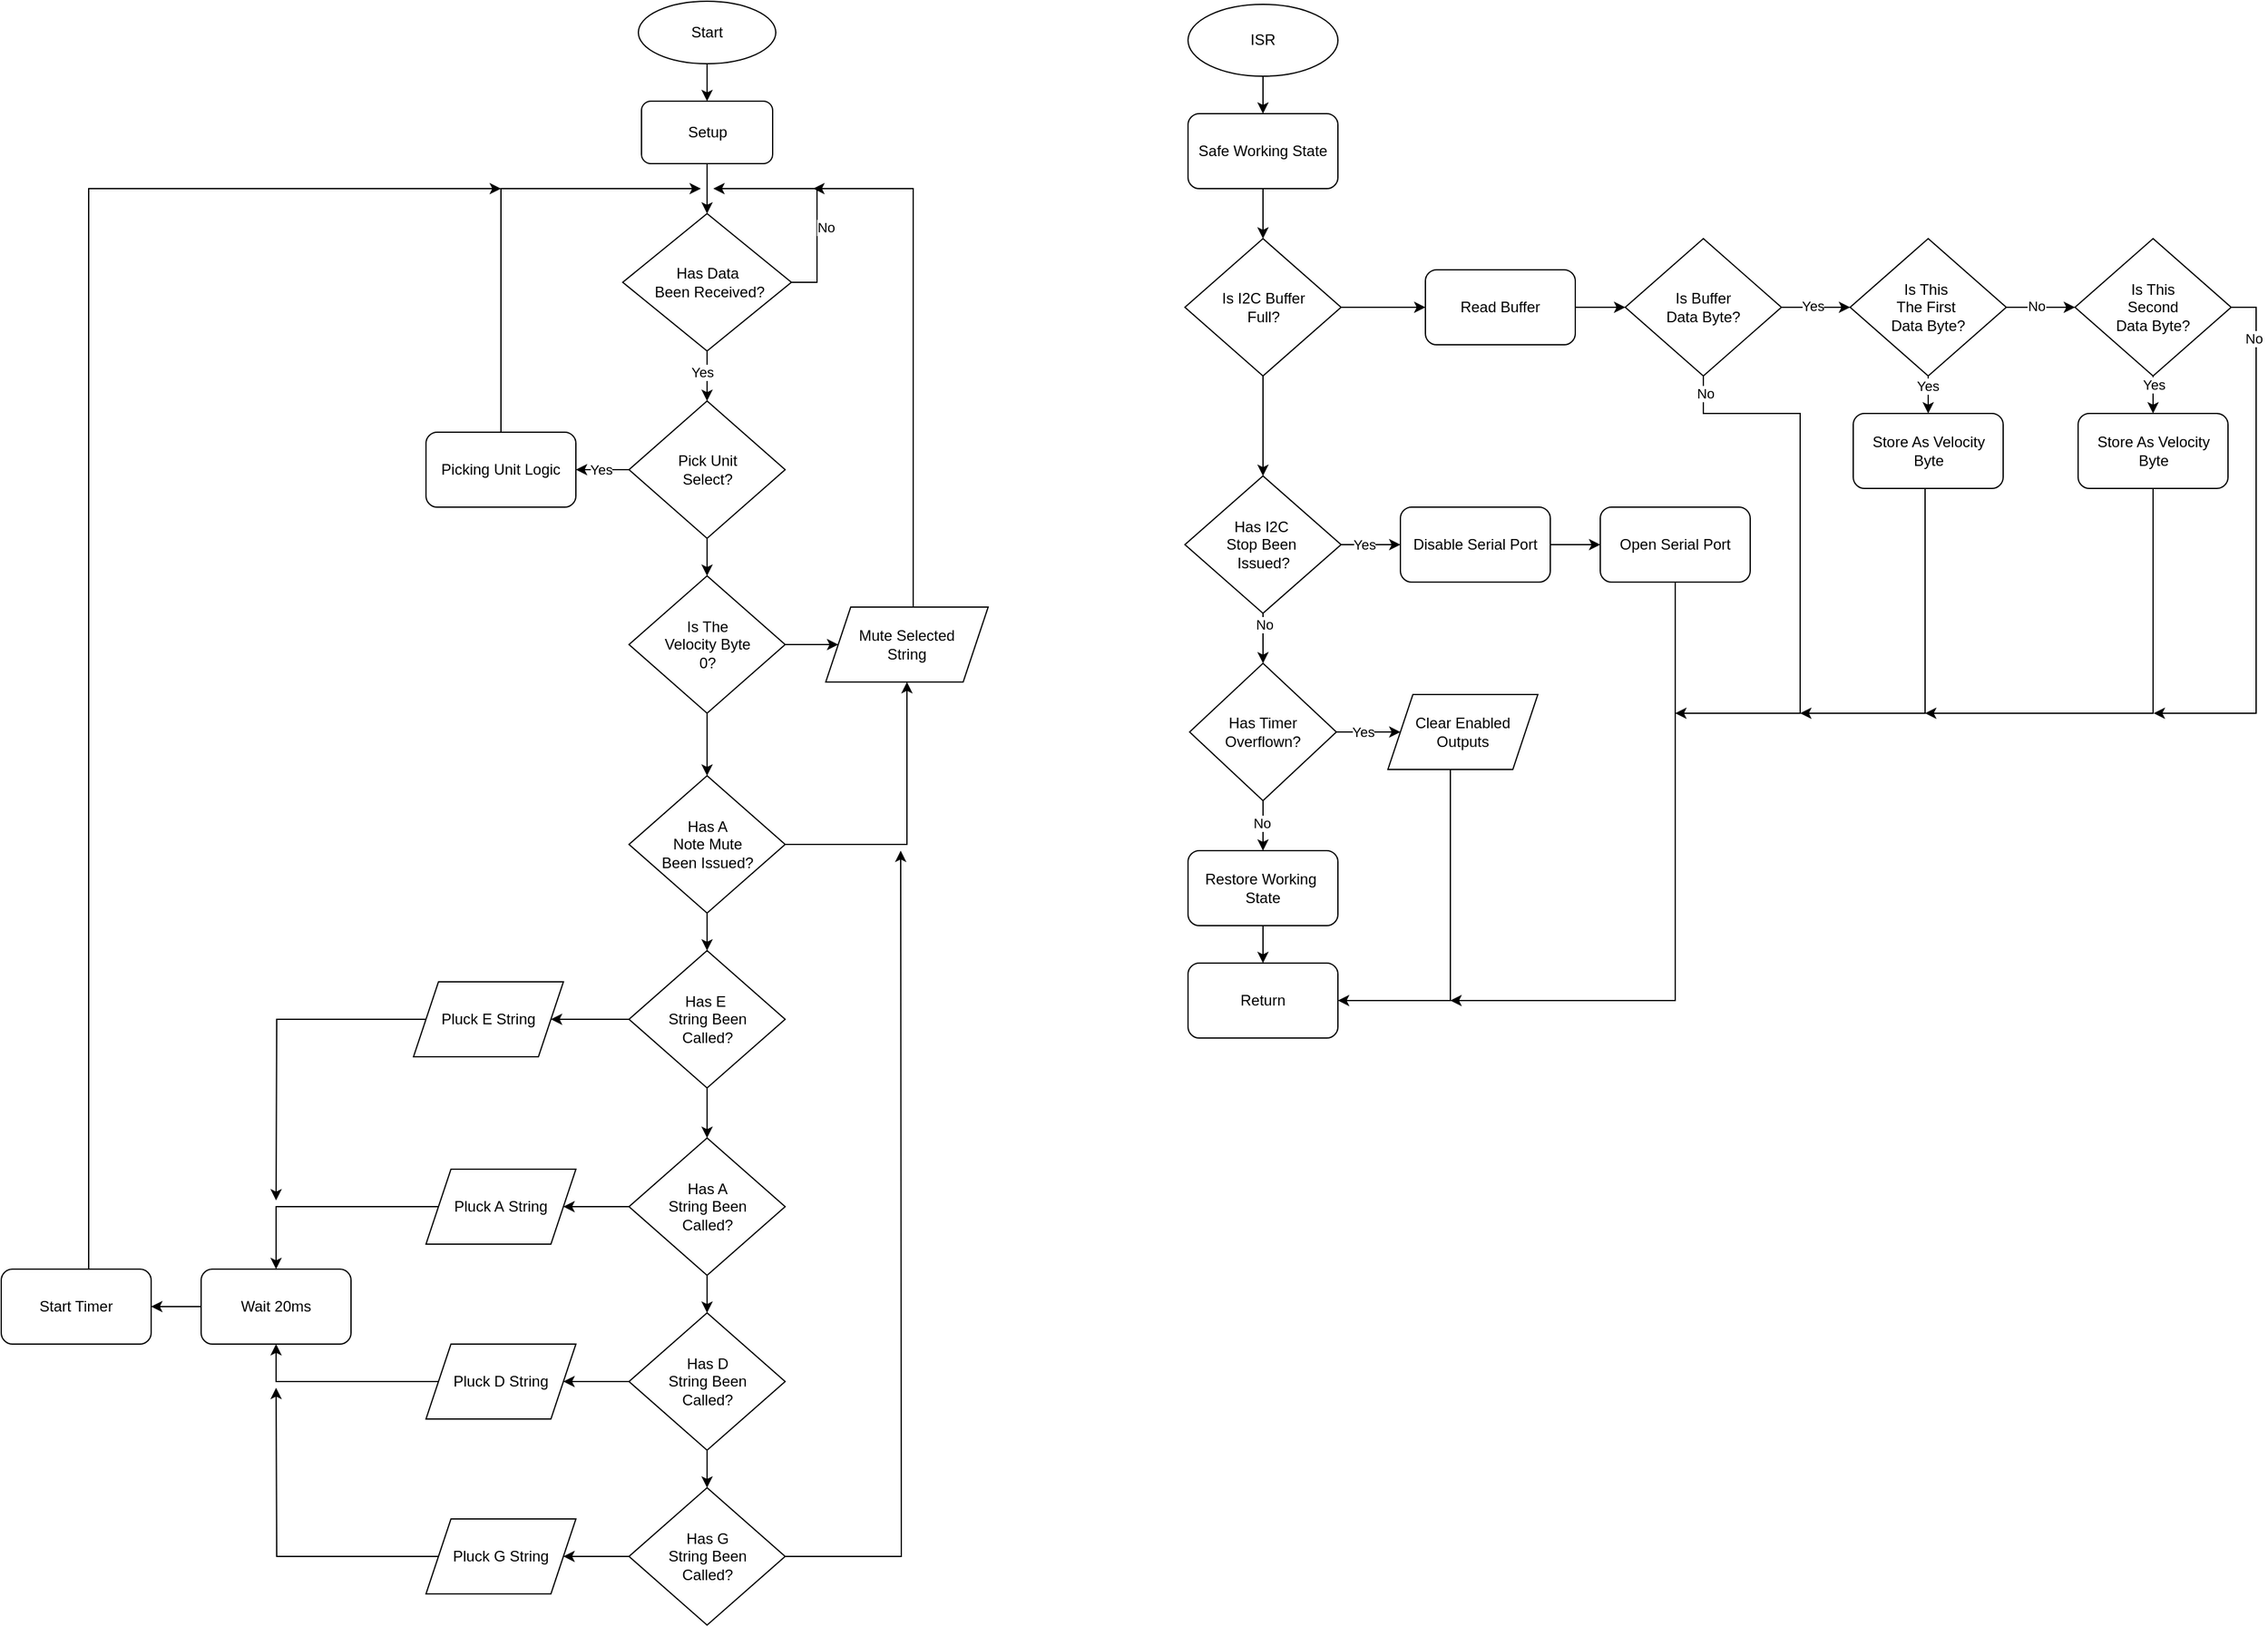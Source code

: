 <mxfile version="25.0.1">
  <diagram id="C5RBs43oDa-KdzZeNtuy" name="Page-1">
    <mxGraphModel dx="1931" dy="1213" grid="1" gridSize="10" guides="1" tooltips="1" connect="1" arrows="1" fold="1" page="1" pageScale="1" pageWidth="827" pageHeight="1169" math="0" shadow="0">
      <root>
        <mxCell id="WIyWlLk6GJQsqaUBKTNV-0" />
        <mxCell id="WIyWlLk6GJQsqaUBKTNV-1" parent="WIyWlLk6GJQsqaUBKTNV-0" />
        <mxCell id="ouxAtskDKZZMurjoeJfb-2" value="" style="edgeStyle=orthogonalEdgeStyle;rounded=0;orthogonalLoop=1;jettySize=auto;html=1;" parent="WIyWlLk6GJQsqaUBKTNV-1" source="ouxAtskDKZZMurjoeJfb-0" target="ouxAtskDKZZMurjoeJfb-1" edge="1">
          <mxGeometry relative="1" as="geometry" />
        </mxCell>
        <mxCell id="ouxAtskDKZZMurjoeJfb-0" value="Start" style="ellipse;whiteSpace=wrap;html=1;" parent="WIyWlLk6GJQsqaUBKTNV-1" vertex="1">
          <mxGeometry x="280" y="50" width="110" height="50" as="geometry" />
        </mxCell>
        <mxCell id="ouxAtskDKZZMurjoeJfb-4" value="" style="edgeStyle=orthogonalEdgeStyle;rounded=0;orthogonalLoop=1;jettySize=auto;html=1;" parent="WIyWlLk6GJQsqaUBKTNV-1" source="ouxAtskDKZZMurjoeJfb-1" target="ouxAtskDKZZMurjoeJfb-3" edge="1">
          <mxGeometry relative="1" as="geometry" />
        </mxCell>
        <mxCell id="ouxAtskDKZZMurjoeJfb-1" value="Setup" style="rounded=1;whiteSpace=wrap;html=1;" parent="WIyWlLk6GJQsqaUBKTNV-1" vertex="1">
          <mxGeometry x="282.5" y="130" width="105" height="50" as="geometry" />
        </mxCell>
        <mxCell id="ouxAtskDKZZMurjoeJfb-6" value="" style="edgeStyle=orthogonalEdgeStyle;rounded=0;orthogonalLoop=1;jettySize=auto;html=1;" parent="WIyWlLk6GJQsqaUBKTNV-1" source="ouxAtskDKZZMurjoeJfb-3" target="ouxAtskDKZZMurjoeJfb-5" edge="1">
          <mxGeometry relative="1" as="geometry" />
        </mxCell>
        <mxCell id="ouxAtskDKZZMurjoeJfb-11" value="Yes" style="edgeLabel;html=1;align=center;verticalAlign=middle;resizable=0;points=[];" parent="ouxAtskDKZZMurjoeJfb-6" vertex="1" connectable="0">
          <mxGeometry x="-0.164" y="-4" relative="1" as="geometry">
            <mxPoint as="offset" />
          </mxGeometry>
        </mxCell>
        <mxCell id="ouxAtskDKZZMurjoeJfb-12" style="edgeStyle=orthogonalEdgeStyle;rounded=0;orthogonalLoop=1;jettySize=auto;html=1;exitX=1;exitY=0.5;exitDx=0;exitDy=0;" parent="WIyWlLk6GJQsqaUBKTNV-1" source="ouxAtskDKZZMurjoeJfb-3" edge="1">
          <mxGeometry relative="1" as="geometry">
            <mxPoint x="340" y="200" as="targetPoint" />
            <Array as="points">
              <mxPoint x="423" y="275" />
              <mxPoint x="423" y="200" />
            </Array>
          </mxGeometry>
        </mxCell>
        <mxCell id="ouxAtskDKZZMurjoeJfb-13" value="No" style="edgeLabel;html=1;align=center;verticalAlign=middle;resizable=0;points=[];" parent="ouxAtskDKZZMurjoeJfb-12" vertex="1" connectable="0">
          <mxGeometry x="-0.274" y="1" relative="1" as="geometry">
            <mxPoint x="8" as="offset" />
          </mxGeometry>
        </mxCell>
        <mxCell id="ouxAtskDKZZMurjoeJfb-3" value="Has Data&lt;div&gt;&amp;nbsp;Been Received?&lt;/div&gt;" style="rhombus;whiteSpace=wrap;html=1;" parent="WIyWlLk6GJQsqaUBKTNV-1" vertex="1">
          <mxGeometry x="267.5" y="220" width="135" height="110" as="geometry" />
        </mxCell>
        <mxCell id="ouxAtskDKZZMurjoeJfb-8" value="" style="edgeStyle=orthogonalEdgeStyle;rounded=0;orthogonalLoop=1;jettySize=auto;html=1;" parent="WIyWlLk6GJQsqaUBKTNV-1" source="ouxAtskDKZZMurjoeJfb-5" target="ouxAtskDKZZMurjoeJfb-7" edge="1">
          <mxGeometry relative="1" as="geometry" />
        </mxCell>
        <mxCell id="ouxAtskDKZZMurjoeJfb-14" value="Yes" style="edgeLabel;html=1;align=center;verticalAlign=middle;resizable=0;points=[];" parent="ouxAtskDKZZMurjoeJfb-8" vertex="1" connectable="0">
          <mxGeometry x="-0.318" y="-4" relative="1" as="geometry">
            <mxPoint x="-8" y="4" as="offset" />
          </mxGeometry>
        </mxCell>
        <mxCell id="ouxAtskDKZZMurjoeJfb-18" value="" style="edgeStyle=orthogonalEdgeStyle;rounded=0;orthogonalLoop=1;jettySize=auto;html=1;" parent="WIyWlLk6GJQsqaUBKTNV-1" source="ouxAtskDKZZMurjoeJfb-5" target="ouxAtskDKZZMurjoeJfb-17" edge="1">
          <mxGeometry relative="1" as="geometry" />
        </mxCell>
        <mxCell id="ouxAtskDKZZMurjoeJfb-5" value="Pick Unit&lt;div&gt;Select?&lt;/div&gt;" style="rhombus;whiteSpace=wrap;html=1;" parent="WIyWlLk6GJQsqaUBKTNV-1" vertex="1">
          <mxGeometry x="272.5" y="370" width="125" height="110" as="geometry" />
        </mxCell>
        <mxCell id="ouxAtskDKZZMurjoeJfb-9" style="edgeStyle=orthogonalEdgeStyle;rounded=0;orthogonalLoop=1;jettySize=auto;html=1;" parent="WIyWlLk6GJQsqaUBKTNV-1" source="ouxAtskDKZZMurjoeJfb-7" edge="1">
          <mxGeometry relative="1" as="geometry">
            <mxPoint x="330" y="200" as="targetPoint" />
            <Array as="points">
              <mxPoint x="170" y="200" />
            </Array>
          </mxGeometry>
        </mxCell>
        <mxCell id="ouxAtskDKZZMurjoeJfb-7" value="Picking Unit Logic" style="rounded=1;whiteSpace=wrap;html=1;" parent="WIyWlLk6GJQsqaUBKTNV-1" vertex="1">
          <mxGeometry x="110" y="395" width="120" height="60" as="geometry" />
        </mxCell>
        <mxCell id="ouxAtskDKZZMurjoeJfb-21" value="" style="edgeStyle=orthogonalEdgeStyle;rounded=0;orthogonalLoop=1;jettySize=auto;html=1;" parent="WIyWlLk6GJQsqaUBKTNV-1" source="ouxAtskDKZZMurjoeJfb-17" target="ouxAtskDKZZMurjoeJfb-20" edge="1">
          <mxGeometry relative="1" as="geometry" />
        </mxCell>
        <mxCell id="ouxAtskDKZZMurjoeJfb-25" value="" style="edgeStyle=orthogonalEdgeStyle;rounded=0;orthogonalLoop=1;jettySize=auto;html=1;" parent="WIyWlLk6GJQsqaUBKTNV-1" source="ouxAtskDKZZMurjoeJfb-17" target="ouxAtskDKZZMurjoeJfb-24" edge="1">
          <mxGeometry relative="1" as="geometry" />
        </mxCell>
        <mxCell id="ouxAtskDKZZMurjoeJfb-17" value="Is The&lt;div&gt;Velocity Byte&lt;/div&gt;&lt;div&gt;0?&lt;/div&gt;" style="rhombus;whiteSpace=wrap;html=1;" parent="WIyWlLk6GJQsqaUBKTNV-1" vertex="1">
          <mxGeometry x="272.5" y="510" width="125" height="110" as="geometry" />
        </mxCell>
        <mxCell id="ouxAtskDKZZMurjoeJfb-22" style="edgeStyle=orthogonalEdgeStyle;rounded=0;orthogonalLoop=1;jettySize=auto;html=1;" parent="WIyWlLk6GJQsqaUBKTNV-1" source="ouxAtskDKZZMurjoeJfb-20" edge="1">
          <mxGeometry relative="1" as="geometry">
            <mxPoint x="420" y="200" as="targetPoint" />
            <Array as="points">
              <mxPoint x="500" y="200" />
            </Array>
          </mxGeometry>
        </mxCell>
        <mxCell id="ouxAtskDKZZMurjoeJfb-20" value="Mute Selected&lt;div&gt;String&lt;/div&gt;" style="shape=parallelogram;perimeter=parallelogramPerimeter;whiteSpace=wrap;html=1;fixedSize=1;" parent="WIyWlLk6GJQsqaUBKTNV-1" vertex="1">
          <mxGeometry x="430" y="535" width="130" height="60" as="geometry" />
        </mxCell>
        <mxCell id="ouxAtskDKZZMurjoeJfb-26" style="edgeStyle=orthogonalEdgeStyle;rounded=0;orthogonalLoop=1;jettySize=auto;html=1;entryX=0.5;entryY=1;entryDx=0;entryDy=0;" parent="WIyWlLk6GJQsqaUBKTNV-1" source="ouxAtskDKZZMurjoeJfb-24" target="ouxAtskDKZZMurjoeJfb-20" edge="1">
          <mxGeometry relative="1" as="geometry" />
        </mxCell>
        <mxCell id="ouxAtskDKZZMurjoeJfb-32" value="" style="edgeStyle=orthogonalEdgeStyle;rounded=0;orthogonalLoop=1;jettySize=auto;html=1;" parent="WIyWlLk6GJQsqaUBKTNV-1" source="ouxAtskDKZZMurjoeJfb-24" target="ouxAtskDKZZMurjoeJfb-28" edge="1">
          <mxGeometry relative="1" as="geometry" />
        </mxCell>
        <mxCell id="ouxAtskDKZZMurjoeJfb-24" value="Has A&lt;div&gt;Note Mute&lt;/div&gt;&lt;div&gt;Been Issued?&lt;/div&gt;" style="rhombus;whiteSpace=wrap;html=1;" parent="WIyWlLk6GJQsqaUBKTNV-1" vertex="1">
          <mxGeometry x="272.5" y="670" width="125" height="110" as="geometry" />
        </mxCell>
        <mxCell id="ouxAtskDKZZMurjoeJfb-33" value="" style="edgeStyle=orthogonalEdgeStyle;rounded=0;orthogonalLoop=1;jettySize=auto;html=1;" parent="WIyWlLk6GJQsqaUBKTNV-1" source="ouxAtskDKZZMurjoeJfb-28" target="ouxAtskDKZZMurjoeJfb-29" edge="1">
          <mxGeometry relative="1" as="geometry" />
        </mxCell>
        <mxCell id="ouxAtskDKZZMurjoeJfb-41" value="" style="edgeStyle=orthogonalEdgeStyle;rounded=0;orthogonalLoop=1;jettySize=auto;html=1;" parent="WIyWlLk6GJQsqaUBKTNV-1" source="ouxAtskDKZZMurjoeJfb-28" target="ouxAtskDKZZMurjoeJfb-37" edge="1">
          <mxGeometry relative="1" as="geometry" />
        </mxCell>
        <mxCell id="ouxAtskDKZZMurjoeJfb-28" value="Has E&amp;nbsp;&lt;div&gt;String Been&lt;/div&gt;&lt;div&gt;Called?&lt;/div&gt;" style="rhombus;whiteSpace=wrap;html=1;" parent="WIyWlLk6GJQsqaUBKTNV-1" vertex="1">
          <mxGeometry x="272.5" y="810" width="125" height="110" as="geometry" />
        </mxCell>
        <mxCell id="ouxAtskDKZZMurjoeJfb-34" value="" style="edgeStyle=orthogonalEdgeStyle;rounded=0;orthogonalLoop=1;jettySize=auto;html=1;" parent="WIyWlLk6GJQsqaUBKTNV-1" source="ouxAtskDKZZMurjoeJfb-29" target="ouxAtskDKZZMurjoeJfb-30" edge="1">
          <mxGeometry relative="1" as="geometry" />
        </mxCell>
        <mxCell id="ouxAtskDKZZMurjoeJfb-42" value="" style="edgeStyle=orthogonalEdgeStyle;rounded=0;orthogonalLoop=1;jettySize=auto;html=1;" parent="WIyWlLk6GJQsqaUBKTNV-1" source="ouxAtskDKZZMurjoeJfb-29" target="ouxAtskDKZZMurjoeJfb-39" edge="1">
          <mxGeometry relative="1" as="geometry" />
        </mxCell>
        <mxCell id="ouxAtskDKZZMurjoeJfb-29" value="Has A&lt;div&gt;String Been&lt;/div&gt;&lt;div&gt;Called?&lt;/div&gt;" style="rhombus;whiteSpace=wrap;html=1;" parent="WIyWlLk6GJQsqaUBKTNV-1" vertex="1">
          <mxGeometry x="272.5" y="960" width="125" height="110" as="geometry" />
        </mxCell>
        <mxCell id="ouxAtskDKZZMurjoeJfb-35" value="" style="edgeStyle=orthogonalEdgeStyle;rounded=0;orthogonalLoop=1;jettySize=auto;html=1;" parent="WIyWlLk6GJQsqaUBKTNV-1" source="ouxAtskDKZZMurjoeJfb-30" target="ouxAtskDKZZMurjoeJfb-31" edge="1">
          <mxGeometry relative="1" as="geometry" />
        </mxCell>
        <mxCell id="ouxAtskDKZZMurjoeJfb-43" value="" style="edgeStyle=orthogonalEdgeStyle;rounded=0;orthogonalLoop=1;jettySize=auto;html=1;" parent="WIyWlLk6GJQsqaUBKTNV-1" source="ouxAtskDKZZMurjoeJfb-30" target="ouxAtskDKZZMurjoeJfb-38" edge="1">
          <mxGeometry relative="1" as="geometry" />
        </mxCell>
        <mxCell id="ouxAtskDKZZMurjoeJfb-30" value="Has D&lt;div&gt;String Been&lt;/div&gt;&lt;div&gt;Called?&lt;span style=&quot;color: rgba(0, 0, 0, 0); font-family: monospace; font-size: 0px; text-align: start; text-wrap-mode: nowrap; background-color: initial;&quot;&gt;%3CmxGraphModel%3E%3Croot%3E%3CmxCell%20id%3D%220%22%2F%3E%3CmxCell%20id%3D%221%22%20parent%3D%220%22%2F%3E%3CmxCell%20id%3D%222%22%20value%3D%22Has%20A%26lt%3Bdiv%26gt%3BNote%20Mute%26lt%3B%2Fdiv%26gt%3B%26lt%3Bdiv%26gt%3BBeen%20Issued%3F%26lt%3B%2Fdiv%26gt%3B%22%20style%3D%22rhombus%3BwhiteSpace%3Dwrap%3Bhtml%3D1%3B%22%20vertex%3D%221%22%20parent%3D%221%22%3E%3CmxGeometry%20x%3D%22272.5%22%20y%3D%22670%22%20width%3D%22125%22%20height%3D%22110%22%20as%3D%22geometry%22%2F%3E%3C%2FmxCell%3E%3C%2Froot%3E%3C%2FmxGraphModel%3E&lt;/span&gt;&lt;/div&gt;" style="rhombus;whiteSpace=wrap;html=1;" parent="WIyWlLk6GJQsqaUBKTNV-1" vertex="1">
          <mxGeometry x="272.5" y="1100" width="125" height="110" as="geometry" />
        </mxCell>
        <mxCell id="ouxAtskDKZZMurjoeJfb-44" value="" style="edgeStyle=orthogonalEdgeStyle;rounded=0;orthogonalLoop=1;jettySize=auto;html=1;" parent="WIyWlLk6GJQsqaUBKTNV-1" source="ouxAtskDKZZMurjoeJfb-31" target="ouxAtskDKZZMurjoeJfb-40" edge="1">
          <mxGeometry relative="1" as="geometry" />
        </mxCell>
        <mxCell id="ouxAtskDKZZMurjoeJfb-113" style="edgeStyle=orthogonalEdgeStyle;rounded=0;orthogonalLoop=1;jettySize=auto;html=1;" parent="WIyWlLk6GJQsqaUBKTNV-1" source="ouxAtskDKZZMurjoeJfb-31" edge="1">
          <mxGeometry relative="1" as="geometry">
            <mxPoint x="490" y="730" as="targetPoint" />
          </mxGeometry>
        </mxCell>
        <mxCell id="ouxAtskDKZZMurjoeJfb-31" value="Has G&lt;div&gt;String Been&lt;/div&gt;&lt;div&gt;Called?&lt;span style=&quot;color: rgba(0, 0, 0, 0); font-family: monospace; font-size: 0px; text-align: start; text-wrap-mode: nowrap; background-color: initial;&quot;&gt;%3CmxGraphModel%3E%3Croot%3E%3CmxCell%20id%3D%220%22%2F%3E%3CmxCell%20id%3D%221%22%20parent%3D%220%22%2F%3E%3CmxCell%20id%3D%222%22%20value%3D%22Has%20A%26lt%3Bdiv%26gt%3BNote%20Mute%26lt%3B%2Fdiv%26gt%3B%26lt%3Bdiv%26gt%3BBeen%20Issued%3F%26lt%3B%2Fdiv%26gt%3B%22%20style%3D%22rhombus%3BwhiteSpace%3Dwrap%3Bhtml%3D1%3B%22%20vertex%3D%221%22%20parent%3D%221%22%3E%3CmxGeometry%20x%3D%22272.5%22%20y%3D%22670%22%20width%3D%22125%22%20height%3D%22110%22%20as%3D%22geometry%22%2F%3E%3C%2FmxCell%3E%3C%2Froot%3E%3C%2FmxGraphModel%3E&lt;/span&gt;&lt;/div&gt;" style="rhombus;whiteSpace=wrap;html=1;" parent="WIyWlLk6GJQsqaUBKTNV-1" vertex="1">
          <mxGeometry x="272.5" y="1240" width="125" height="110" as="geometry" />
        </mxCell>
        <mxCell id="ouxAtskDKZZMurjoeJfb-49" style="edgeStyle=orthogonalEdgeStyle;rounded=0;orthogonalLoop=1;jettySize=auto;html=1;" parent="WIyWlLk6GJQsqaUBKTNV-1" source="ouxAtskDKZZMurjoeJfb-37" edge="1">
          <mxGeometry relative="1" as="geometry">
            <mxPoint x="-10" y="1010" as="targetPoint" />
          </mxGeometry>
        </mxCell>
        <mxCell id="ouxAtskDKZZMurjoeJfb-37" value="Pluck E String&lt;span style=&quot;color: rgba(0, 0, 0, 0); font-family: monospace; font-size: 0px; text-align: start; text-wrap-mode: nowrap;&quot;&gt;%3CmxGraphModel%3E%3Croot%3E%3CmxCell%20id%3D%220%22%2F%3E%3CmxCell%20id%3D%221%22%20parent%3D%220%22%2F%3E%3CmxCell%20id%3D%222%22%20value%3D%22Has%20D%26lt%3Bdiv%26gt%3BString%20Been%26lt%3B%2Fdiv%26gt%3B%26lt%3Bdiv%26gt%3BCalled%3F%26lt%3Bspan%20style%3D%26quot%3Bcolor%3A%20rgba(0%2C%200%2C%200%2C%200)%3B%20font-family%3A%20monospace%3B%20font-size%3A%200px%3B%20text-align%3A%20start%3B%20text-wrap-mode%3A%20nowrap%3B%20background-color%3A%20initial%3B%26quot%3B%26gt%3B%253CmxGraphModel%253E%253Croot%253E%253CmxCell%2520id%253D%25220%2522%252F%253E%253CmxCell%2520id%253D%25221%2522%2520parent%253D%25220%2522%252F%253E%253CmxCell%2520id%253D%25222%2522%2520value%253D%2522Has%2520A%2526lt%253Bdiv%2526gt%253BNote%2520Mute%2526lt%253B%252Fdiv%2526gt%253B%2526lt%253Bdiv%2526gt%253BBeen%2520Issued%253F%2526lt%253B%252Fdiv%2526gt%253B%2522%2520style%253D%2522rhombus%253BwhiteSpace%253Dwrap%253Bhtml%253D1%253B%2522%2520vertex%253D%25221%2522%2520parent%253D%25221%2522%253E%253CmxGeometry%2520x%253D%2522272.5%2522%2520y%253D%2522670%2522%2520width%253D%2522125%2522%2520height%253D%2522110%2522%2520as%253D%2522geometry%2522%252F%253E%253C%252FmxCell%253E%253C%252Froot%253E%253C%252FmxGraphModel%253E%26lt%3B%2Fspan%26gt%3B%26lt%3B%2Fdiv%26gt%3B%22%20style%3D%22rhombus%3BwhiteSpace%3Dwrap%3Bhtml%3D1%3B%22%20vertex%3D%221%22%20parent%3D%221%22%3E%3CmxGeometry%20x%3D%22272.5%22%20y%3D%221070%22%20width%3D%22125%22%20height%3D%22110%22%20as%3D%22geometry%22%2F%3E%3C%2FmxCell%3E%3C%2Froot%3E%3C%2FmxGraphModel%3E&lt;/span&gt;" style="shape=parallelogram;perimeter=parallelogramPerimeter;whiteSpace=wrap;html=1;fixedSize=1;" parent="WIyWlLk6GJQsqaUBKTNV-1" vertex="1">
          <mxGeometry x="100" y="835" width="120" height="60" as="geometry" />
        </mxCell>
        <mxCell id="ouxAtskDKZZMurjoeJfb-47" style="edgeStyle=orthogonalEdgeStyle;rounded=0;orthogonalLoop=1;jettySize=auto;html=1;entryX=0.5;entryY=1;entryDx=0;entryDy=0;" parent="WIyWlLk6GJQsqaUBKTNV-1" source="ouxAtskDKZZMurjoeJfb-38" target="ouxAtskDKZZMurjoeJfb-45" edge="1">
          <mxGeometry relative="1" as="geometry" />
        </mxCell>
        <mxCell id="ouxAtskDKZZMurjoeJfb-38" value="Pluck D String&lt;span style=&quot;color: rgba(0, 0, 0, 0); font-family: monospace; font-size: 0px; text-align: start; text-wrap-mode: nowrap;&quot;&gt;%3CmxGraphModel%3E%3Croot%3E%3CmxCell%20id%3D%220%22%2F%3E%3CmxCell%20id%3D%221%22%20parent%3D%220%22%2F%3E%3CmxCell%20id%3D%222%22%20value%3D%22Has%20D%26lt%3Bdiv%26gt%3BString%20Been%26lt%3B%2Fdiv%26gt%3B%26lt%3Bdiv%26gt%3BCalled%3F%26lt%3Bspan%20style%3D%26quot%3Bcolor%3A%20rgba(0%2C%200%2C%200%2C%200)%3B%20font-family%3A%20monospace%3B%20font-size%3A%200px%3B%20text-align%3A%20start%3B%20text-wrap-mode%3A%20nowrap%3B%20background-color%3A%20initial%3B%26quot%3B%26gt%3B%253CmxGraphModel%253E%253Croot%253E%253CmxCell%2520id%253D%25220%2522%252F%253E%253CmxCell%2520id%253D%25221%2522%2520parent%253D%25220%2522%252F%253E%253CmxCell%2520id%253D%25222%2522%2520value%253D%2522Has%2520A%2526lt%253Bdiv%2526gt%253BNote%2520Mute%2526lt%253B%252Fdiv%2526gt%253B%2526lt%253Bdiv%2526gt%253BBeen%2520Issued%253F%2526lt%253B%252Fdiv%2526gt%253B%2522%2520style%253D%2522rhombus%253BwhiteSpace%253Dwrap%253Bhtml%253D1%253B%2522%2520vertex%253D%25221%2522%2520parent%253D%25221%2522%253E%253CmxGeometry%2520x%253D%2522272.5%2522%2520y%253D%2522670%2522%2520width%253D%2522125%2522%2520height%253D%2522110%2522%2520as%253D%2522geometry%2522%252F%253E%253C%252FmxCell%253E%253C%252Froot%253E%253C%252FmxGraphModel%253E%26lt%3B%2Fspan%26gt%3B%26lt%3B%2Fdiv%26gt%3B%22%20style%3D%22rhombus%3BwhiteSpace%3Dwrap%3Bhtml%3D1%3B%22%20vertex%3D%221%22%20parent%3D%221%22%3E%3CmxGeometry%20x%3D%22272.5%22%20y%3D%221070%22%20width%3D%22125%22%20height%3D%22110%22%20as%3D%22geometry%22%2F%3E%3C%2FmxCell%3E%3C%2Froot%3E%3C%2FmxGraphModel%3E&lt;/span&gt;" style="shape=parallelogram;perimeter=parallelogramPerimeter;whiteSpace=wrap;html=1;fixedSize=1;" parent="WIyWlLk6GJQsqaUBKTNV-1" vertex="1">
          <mxGeometry x="110" y="1125" width="120" height="60" as="geometry" />
        </mxCell>
        <mxCell id="ouxAtskDKZZMurjoeJfb-46" style="edgeStyle=orthogonalEdgeStyle;rounded=0;orthogonalLoop=1;jettySize=auto;html=1;entryX=0.5;entryY=0;entryDx=0;entryDy=0;" parent="WIyWlLk6GJQsqaUBKTNV-1" source="ouxAtskDKZZMurjoeJfb-39" target="ouxAtskDKZZMurjoeJfb-45" edge="1">
          <mxGeometry relative="1" as="geometry" />
        </mxCell>
        <mxCell id="ouxAtskDKZZMurjoeJfb-39" value="Pluck A&lt;span style=&quot;background-color: initial;&quot;&gt;&amp;nbsp;String&lt;/span&gt;&lt;span style=&quot;background-color: initial; text-wrap-mode: nowrap; color: rgba(0, 0, 0, 0); font-family: monospace; font-size: 0px; text-align: start;&quot;&gt;%3CmxGraphModel%3E%3Croot%3E%3CmxCell%20id%3D%220%22%2F%3E%3CmxCell%20id%3D%221%22%20parent%3D%220%22%2F%3E%3CmxCell%20id%3D%222%22%20value%3D%22Has%20D%26lt%3Bdiv%26gt%3BString%20Been%26lt%3B%2Fdiv%26gt%3B%26lt%3Bdiv%26gt%3BCalled%3F%26lt%3Bspan%20style%3D%26quot%3Bcolor%3A%20rgba(0%2C%200%2C%200%2C%200)%3B%20font-family%3A%20monospace%3B%20font-size%3A%200px%3B%20text-align%3A%20start%3B%20text-wrap-mode%3A%20nowrap%3B%20background-color%3A%20initial%3B%26quot%3B%26gt%3B%253CmxGraphModel%253E%253Croot%253E%253CmxCell%2520id%253D%25220%2522%252F%253E%253CmxCell%2520id%253D%25221%2522%2520parent%253D%25220%2522%252F%253E%253CmxCell%2520id%253D%25222%2522%2520value%253D%2522Has%2520A%2526lt%253Bdiv%2526gt%253BNote%2520Mute%2526lt%253B%252Fdiv%2526gt%253B%2526lt%253Bdiv%2526gt%253BBeen%2520Issued%253F%2526lt%253B%252Fdiv%2526gt%253B%2522%2520style%253D%2522rhombus%253BwhiteSpace%253Dwrap%253Bhtml%253D1%253B%2522%2520vertex%253D%25221%2522%2520parent%253D%25221%2522%253E%253CmxGeometry%2520x%253D%2522272.5%2522%2520y%253D%2522670%2522%2520width%253D%2522125%2522%2520height%253D%2522110%2522%2520as%253D%2522geometry%2522%252F%253E%253C%252FmxCell%253E%253C%252Froot%253E%253C%252FmxGraphModel%253E%26lt%3B%2Fspan%26gt%3B%26lt%3B%2Fdiv%26gt%3B%22%20style%3D%22rhombus%3BwhiteSpace%3Dwrap%3Bhtml%3D1%3B%22%20vertex%3D%221%22%20parent%3D%221%22%3E%3CmxGeometry%20x%3D%22272.5%22%20y%3D%221070%22%20width%3D%22125%22%20height%3D%22110%22%20as%3D%22geometry%22%2F%3E%3C%2FmxCell%3E%3C%2Froot%3E%3C%2FmxGraphModel%3E&lt;/span&gt;" style="shape=parallelogram;perimeter=parallelogramPerimeter;whiteSpace=wrap;html=1;fixedSize=1;" parent="WIyWlLk6GJQsqaUBKTNV-1" vertex="1">
          <mxGeometry x="110" y="985" width="120" height="60" as="geometry" />
        </mxCell>
        <mxCell id="ouxAtskDKZZMurjoeJfb-48" style="edgeStyle=orthogonalEdgeStyle;rounded=0;orthogonalLoop=1;jettySize=auto;html=1;" parent="WIyWlLk6GJQsqaUBKTNV-1" source="ouxAtskDKZZMurjoeJfb-40" edge="1">
          <mxGeometry relative="1" as="geometry">
            <mxPoint x="-10" y="1160" as="targetPoint" />
          </mxGeometry>
        </mxCell>
        <mxCell id="ouxAtskDKZZMurjoeJfb-40" value="Pluck G String&lt;span style=&quot;color: rgba(0, 0, 0, 0); font-family: monospace; font-size: 0px; text-align: start; text-wrap-mode: nowrap;&quot;&gt;%3CmxGraphModel%3E%3Croot%3E%3CmxCell%20id%3D%220%22%2F%3E%3CmxCell%20id%3D%221%22%20parent%3D%220%22%2F%3E%3CmxCell%20id%3D%222%22%20value%3D%22Has%20D%26lt%3Bdiv%26gt%3BString%20Been%26lt%3B%2Fdiv%26gt%3B%26lt%3Bdiv%26gt%3BCalled%3F%26lt%3Bspan%20style%3D%26quot%3Bcolor%3A%20rgba(0%2C%200%2C%200%2C%200)%3B%20font-family%3A%20monospace%3B%20font-size%3A%200px%3B%20text-align%3A%20start%3B%20text-wrap-mode%3A%20nowrap%3B%20background-color%3A%20initial%3B%26quot%3B%26gt%3B%253CmxGraphModel%253E%253Croot%253E%253CmxCell%2520id%253D%25220%2522%252F%253E%253CmxCell%2520id%253D%25221%2522%2520parent%253D%25220%2522%252F%253E%253CmxCell%2520id%253D%25222%2522%2520value%253D%2522Has%2520A%2526lt%253Bdiv%2526gt%253BNote%2520Mute%2526lt%253B%252Fdiv%2526gt%253B%2526lt%253Bdiv%2526gt%253BBeen%2520Issued%253F%2526lt%253B%252Fdiv%2526gt%253B%2522%2520style%253D%2522rhombus%253BwhiteSpace%253Dwrap%253Bhtml%253D1%253B%2522%2520vertex%253D%25221%2522%2520parent%253D%25221%2522%253E%253CmxGeometry%2520x%253D%2522272.5%2522%2520y%253D%2522670%2522%2520width%253D%2522125%2522%2520height%253D%2522110%2522%2520as%253D%2522geometry%2522%252F%253E%253C%252FmxCell%253E%253C%252Froot%253E%253C%252FmxGraphModel%253E%26lt%3B%2Fspan%26gt%3B%26lt%3B%2Fdiv%26gt%3B%22%20style%3D%22rhombus%3BwhiteSpace%3Dwrap%3Bhtml%3D1%3B%22%20vertex%3D%221%22%20parent%3D%221%22%3E%3CmxGeometry%20x%3D%22272.5%22%20y%3D%221070%22%20width%3D%22125%22%20height%3D%22110%22%20as%3D%22geometry%22%2F%3E%3C%2FmxCell%3E%3C%2Froot%3E%3C%2FmxGraphModel%3E&lt;/span&gt;" style="shape=parallelogram;perimeter=parallelogramPerimeter;whiteSpace=wrap;html=1;fixedSize=1;" parent="WIyWlLk6GJQsqaUBKTNV-1" vertex="1">
          <mxGeometry x="110" y="1265" width="120" height="60" as="geometry" />
        </mxCell>
        <mxCell id="ouxAtskDKZZMurjoeJfb-52" value="" style="edgeStyle=orthogonalEdgeStyle;rounded=0;orthogonalLoop=1;jettySize=auto;html=1;" parent="WIyWlLk6GJQsqaUBKTNV-1" source="ouxAtskDKZZMurjoeJfb-45" edge="1">
          <mxGeometry relative="1" as="geometry">
            <mxPoint x="-110" y="1095" as="targetPoint" />
          </mxGeometry>
        </mxCell>
        <mxCell id="ouxAtskDKZZMurjoeJfb-45" value="Wait 20ms" style="rounded=1;whiteSpace=wrap;html=1;" parent="WIyWlLk6GJQsqaUBKTNV-1" vertex="1">
          <mxGeometry x="-70" y="1065" width="120" height="60" as="geometry" />
        </mxCell>
        <mxCell id="ouxAtskDKZZMurjoeJfb-53" style="edgeStyle=orthogonalEdgeStyle;rounded=0;orthogonalLoop=1;jettySize=auto;html=1;" parent="WIyWlLk6GJQsqaUBKTNV-1" edge="1">
          <mxGeometry relative="1" as="geometry">
            <mxPoint x="170" y="200" as="targetPoint" />
            <mxPoint x="-160" y="1065" as="sourcePoint" />
            <Array as="points">
              <mxPoint x="-160" y="200" />
            </Array>
          </mxGeometry>
        </mxCell>
        <mxCell id="ouxAtskDKZZMurjoeJfb-58" value="" style="edgeStyle=orthogonalEdgeStyle;rounded=0;orthogonalLoop=1;jettySize=auto;html=1;" parent="WIyWlLk6GJQsqaUBKTNV-1" source="ouxAtskDKZZMurjoeJfb-68" target="ouxAtskDKZZMurjoeJfb-57" edge="1">
          <mxGeometry relative="1" as="geometry" />
        </mxCell>
        <mxCell id="ouxAtskDKZZMurjoeJfb-54" value="ISR" style="ellipse;whiteSpace=wrap;html=1;" parent="WIyWlLk6GJQsqaUBKTNV-1" vertex="1">
          <mxGeometry x="720" y="52.5" width="120" height="57.5" as="geometry" />
        </mxCell>
        <mxCell id="ouxAtskDKZZMurjoeJfb-56" value="Start Timer" style="rounded=1;whiteSpace=wrap;html=1;" parent="WIyWlLk6GJQsqaUBKTNV-1" vertex="1">
          <mxGeometry x="-230" y="1065" width="120" height="60" as="geometry" />
        </mxCell>
        <mxCell id="ouxAtskDKZZMurjoeJfb-62" value="" style="edgeStyle=orthogonalEdgeStyle;rounded=0;orthogonalLoop=1;jettySize=auto;html=1;" parent="WIyWlLk6GJQsqaUBKTNV-1" source="ouxAtskDKZZMurjoeJfb-57" target="ouxAtskDKZZMurjoeJfb-60" edge="1">
          <mxGeometry relative="1" as="geometry" />
        </mxCell>
        <mxCell id="ouxAtskDKZZMurjoeJfb-84" value="" style="edgeStyle=orthogonalEdgeStyle;rounded=0;orthogonalLoop=1;jettySize=auto;html=1;" parent="WIyWlLk6GJQsqaUBKTNV-1" source="ouxAtskDKZZMurjoeJfb-86" target="ouxAtskDKZZMurjoeJfb-83" edge="1">
          <mxGeometry relative="1" as="geometry" />
        </mxCell>
        <mxCell id="ouxAtskDKZZMurjoeJfb-57" value="Is I2C Buffer&lt;div&gt;Full?&lt;/div&gt;" style="rhombus;whiteSpace=wrap;html=1;" parent="WIyWlLk6GJQsqaUBKTNV-1" vertex="1">
          <mxGeometry x="717.5" y="240" width="125" height="110" as="geometry" />
        </mxCell>
        <mxCell id="ouxAtskDKZZMurjoeJfb-63" value="" style="edgeStyle=orthogonalEdgeStyle;rounded=0;orthogonalLoop=1;jettySize=auto;html=1;" parent="WIyWlLk6GJQsqaUBKTNV-1" source="ouxAtskDKZZMurjoeJfb-60" target="ouxAtskDKZZMurjoeJfb-61" edge="1">
          <mxGeometry relative="1" as="geometry" />
        </mxCell>
        <mxCell id="ouxAtskDKZZMurjoeJfb-79" value="No" style="edgeLabel;html=1;align=center;verticalAlign=middle;resizable=0;points=[];" parent="ouxAtskDKZZMurjoeJfb-63" vertex="1" connectable="0">
          <mxGeometry x="-0.58" y="1" relative="1" as="geometry">
            <mxPoint as="offset" />
          </mxGeometry>
        </mxCell>
        <mxCell id="ouxAtskDKZZMurjoeJfb-66" value="" style="edgeStyle=orthogonalEdgeStyle;rounded=0;orthogonalLoop=1;jettySize=auto;html=1;" parent="WIyWlLk6GJQsqaUBKTNV-1" source="ouxAtskDKZZMurjoeJfb-60" target="ouxAtskDKZZMurjoeJfb-64" edge="1">
          <mxGeometry relative="1" as="geometry" />
        </mxCell>
        <mxCell id="ouxAtskDKZZMurjoeJfb-81" value="Yes" style="edgeLabel;html=1;align=center;verticalAlign=middle;resizable=0;points=[];" parent="ouxAtskDKZZMurjoeJfb-66" vertex="1" connectable="0">
          <mxGeometry x="-0.365" y="-3" relative="1" as="geometry">
            <mxPoint x="3" y="-3" as="offset" />
          </mxGeometry>
        </mxCell>
        <mxCell id="ouxAtskDKZZMurjoeJfb-60" value="Has I2C&amp;nbsp;&lt;div&gt;Stop Been&amp;nbsp;&lt;/div&gt;&lt;div&gt;Issued?&lt;/div&gt;" style="rhombus;whiteSpace=wrap;html=1;" parent="WIyWlLk6GJQsqaUBKTNV-1" vertex="1">
          <mxGeometry x="717.5" y="430" width="125" height="110" as="geometry" />
        </mxCell>
        <mxCell id="ouxAtskDKZZMurjoeJfb-71" value="" style="edgeStyle=orthogonalEdgeStyle;rounded=0;orthogonalLoop=1;jettySize=auto;html=1;" parent="WIyWlLk6GJQsqaUBKTNV-1" source="ouxAtskDKZZMurjoeJfb-61" target="ouxAtskDKZZMurjoeJfb-70" edge="1">
          <mxGeometry relative="1" as="geometry" />
        </mxCell>
        <mxCell id="ouxAtskDKZZMurjoeJfb-78" value="No" style="edgeLabel;html=1;align=center;verticalAlign=middle;resizable=0;points=[];" parent="ouxAtskDKZZMurjoeJfb-71" vertex="1" connectable="0">
          <mxGeometry x="-0.106" y="-1" relative="1" as="geometry">
            <mxPoint as="offset" />
          </mxGeometry>
        </mxCell>
        <mxCell id="ouxAtskDKZZMurjoeJfb-75" value="" style="edgeStyle=orthogonalEdgeStyle;rounded=0;orthogonalLoop=1;jettySize=auto;html=1;" parent="WIyWlLk6GJQsqaUBKTNV-1" source="ouxAtskDKZZMurjoeJfb-61" target="ouxAtskDKZZMurjoeJfb-74" edge="1">
          <mxGeometry relative="1" as="geometry" />
        </mxCell>
        <mxCell id="ouxAtskDKZZMurjoeJfb-77" value="Yes" style="edgeLabel;html=1;align=center;verticalAlign=middle;resizable=0;points=[];" parent="ouxAtskDKZZMurjoeJfb-75" vertex="1" connectable="0">
          <mxGeometry x="-0.421" relative="1" as="geometry">
            <mxPoint x="6" as="offset" />
          </mxGeometry>
        </mxCell>
        <mxCell id="ouxAtskDKZZMurjoeJfb-61" value="Has Timer&lt;div&gt;Overflown?&lt;/div&gt;" style="rhombus;whiteSpace=wrap;html=1;direction=south;" parent="WIyWlLk6GJQsqaUBKTNV-1" vertex="1">
          <mxGeometry x="721.25" y="580" width="117.5" height="110" as="geometry" />
        </mxCell>
        <mxCell id="ouxAtskDKZZMurjoeJfb-67" value="" style="edgeStyle=orthogonalEdgeStyle;rounded=0;orthogonalLoop=1;jettySize=auto;html=1;" parent="WIyWlLk6GJQsqaUBKTNV-1" source="ouxAtskDKZZMurjoeJfb-64" target="ouxAtskDKZZMurjoeJfb-65" edge="1">
          <mxGeometry relative="1" as="geometry" />
        </mxCell>
        <mxCell id="ouxAtskDKZZMurjoeJfb-64" value="Disable Serial Port" style="rounded=1;whiteSpace=wrap;html=1;" parent="WIyWlLk6GJQsqaUBKTNV-1" vertex="1">
          <mxGeometry x="890" y="455" width="120" height="60" as="geometry" />
        </mxCell>
        <mxCell id="ouxAtskDKZZMurjoeJfb-80" style="edgeStyle=orthogonalEdgeStyle;rounded=0;orthogonalLoop=1;jettySize=auto;html=1;" parent="WIyWlLk6GJQsqaUBKTNV-1" source="ouxAtskDKZZMurjoeJfb-65" edge="1">
          <mxGeometry relative="1" as="geometry">
            <mxPoint x="930" y="850" as="targetPoint" />
            <Array as="points">
              <mxPoint x="1110" y="850" />
            </Array>
          </mxGeometry>
        </mxCell>
        <mxCell id="ouxAtskDKZZMurjoeJfb-65" value="Open Serial Port" style="rounded=1;whiteSpace=wrap;html=1;" parent="WIyWlLk6GJQsqaUBKTNV-1" vertex="1">
          <mxGeometry x="1050" y="455" width="120" height="60" as="geometry" />
        </mxCell>
        <mxCell id="ouxAtskDKZZMurjoeJfb-69" value="" style="edgeStyle=orthogonalEdgeStyle;rounded=0;orthogonalLoop=1;jettySize=auto;html=1;" parent="WIyWlLk6GJQsqaUBKTNV-1" source="ouxAtskDKZZMurjoeJfb-54" target="ouxAtskDKZZMurjoeJfb-68" edge="1">
          <mxGeometry relative="1" as="geometry">
            <mxPoint x="780" y="110" as="sourcePoint" />
            <mxPoint x="780" y="240" as="targetPoint" />
          </mxGeometry>
        </mxCell>
        <mxCell id="ouxAtskDKZZMurjoeJfb-68" value="Safe Working State" style="rounded=1;whiteSpace=wrap;html=1;" parent="WIyWlLk6GJQsqaUBKTNV-1" vertex="1">
          <mxGeometry x="720" y="140" width="120" height="60" as="geometry" />
        </mxCell>
        <mxCell id="ouxAtskDKZZMurjoeJfb-73" value="" style="edgeStyle=orthogonalEdgeStyle;rounded=0;orthogonalLoop=1;jettySize=auto;html=1;" parent="WIyWlLk6GJQsqaUBKTNV-1" source="ouxAtskDKZZMurjoeJfb-70" target="ouxAtskDKZZMurjoeJfb-72" edge="1">
          <mxGeometry relative="1" as="geometry" />
        </mxCell>
        <mxCell id="ouxAtskDKZZMurjoeJfb-70" value="Restore Working&amp;nbsp;&lt;div&gt;State&lt;/div&gt;" style="rounded=1;whiteSpace=wrap;html=1;" parent="WIyWlLk6GJQsqaUBKTNV-1" vertex="1">
          <mxGeometry x="720" y="730" width="120" height="60" as="geometry" />
        </mxCell>
        <mxCell id="ouxAtskDKZZMurjoeJfb-72" value="Return" style="rounded=1;whiteSpace=wrap;html=1;" parent="WIyWlLk6GJQsqaUBKTNV-1" vertex="1">
          <mxGeometry x="720" y="820" width="120" height="60" as="geometry" />
        </mxCell>
        <mxCell id="ouxAtskDKZZMurjoeJfb-76" style="edgeStyle=orthogonalEdgeStyle;rounded=0;orthogonalLoop=1;jettySize=auto;html=1;entryX=1;entryY=0.5;entryDx=0;entryDy=0;" parent="WIyWlLk6GJQsqaUBKTNV-1" source="ouxAtskDKZZMurjoeJfb-74" target="ouxAtskDKZZMurjoeJfb-72" edge="1">
          <mxGeometry relative="1" as="geometry">
            <Array as="points">
              <mxPoint x="930" y="850" />
            </Array>
          </mxGeometry>
        </mxCell>
        <mxCell id="ouxAtskDKZZMurjoeJfb-74" value="Clear Enabled&lt;div&gt;Outputs&lt;/div&gt;" style="shape=parallelogram;perimeter=parallelogramPerimeter;whiteSpace=wrap;html=1;fixedSize=1;" parent="WIyWlLk6GJQsqaUBKTNV-1" vertex="1">
          <mxGeometry x="880" y="605" width="120" height="60" as="geometry" />
        </mxCell>
        <mxCell id="ouxAtskDKZZMurjoeJfb-91" style="edgeStyle=orthogonalEdgeStyle;rounded=0;orthogonalLoop=1;jettySize=auto;html=1;exitX=0.5;exitY=1;exitDx=0;exitDy=0;" parent="WIyWlLk6GJQsqaUBKTNV-1" source="ouxAtskDKZZMurjoeJfb-83" edge="1">
          <mxGeometry relative="1" as="geometry">
            <mxPoint x="1110" y="620" as="targetPoint" />
            <Array as="points">
              <mxPoint x="1133" y="380" />
              <mxPoint x="1210" y="380" />
              <mxPoint x="1210" y="620" />
            </Array>
          </mxGeometry>
        </mxCell>
        <mxCell id="ouxAtskDKZZMurjoeJfb-92" value="No" style="edgeLabel;html=1;align=center;verticalAlign=middle;resizable=0;points=[];" parent="ouxAtskDKZZMurjoeJfb-91" vertex="1" connectable="0">
          <mxGeometry x="-0.937" y="1" relative="1" as="geometry">
            <mxPoint as="offset" />
          </mxGeometry>
        </mxCell>
        <mxCell id="ouxAtskDKZZMurjoeJfb-93" value="" style="edgeStyle=orthogonalEdgeStyle;rounded=0;orthogonalLoop=1;jettySize=auto;html=1;" parent="WIyWlLk6GJQsqaUBKTNV-1" source="ouxAtskDKZZMurjoeJfb-83" target="ouxAtskDKZZMurjoeJfb-89" edge="1">
          <mxGeometry relative="1" as="geometry" />
        </mxCell>
        <mxCell id="ouxAtskDKZZMurjoeJfb-94" value="Yes" style="edgeLabel;html=1;align=center;verticalAlign=middle;resizable=0;points=[];" parent="ouxAtskDKZZMurjoeJfb-93" vertex="1" connectable="0">
          <mxGeometry x="-0.106" y="1" relative="1" as="geometry">
            <mxPoint as="offset" />
          </mxGeometry>
        </mxCell>
        <mxCell id="ouxAtskDKZZMurjoeJfb-83" value="Is Buffer&lt;div&gt;Data Byte?&lt;/div&gt;" style="rhombus;whiteSpace=wrap;html=1;" parent="WIyWlLk6GJQsqaUBKTNV-1" vertex="1">
          <mxGeometry x="1070" y="240" width="125" height="110" as="geometry" />
        </mxCell>
        <mxCell id="ouxAtskDKZZMurjoeJfb-87" value="" style="edgeStyle=orthogonalEdgeStyle;rounded=0;orthogonalLoop=1;jettySize=auto;html=1;" parent="WIyWlLk6GJQsqaUBKTNV-1" source="ouxAtskDKZZMurjoeJfb-57" target="ouxAtskDKZZMurjoeJfb-86" edge="1">
          <mxGeometry relative="1" as="geometry">
            <mxPoint x="843" y="295" as="sourcePoint" />
            <mxPoint x="1070" y="295" as="targetPoint" />
          </mxGeometry>
        </mxCell>
        <mxCell id="ouxAtskDKZZMurjoeJfb-86" value="Read Buffer" style="rounded=1;whiteSpace=wrap;html=1;" parent="WIyWlLk6GJQsqaUBKTNV-1" vertex="1">
          <mxGeometry x="910" y="265" width="120" height="60" as="geometry" />
        </mxCell>
        <mxCell id="ouxAtskDKZZMurjoeJfb-96" value="" style="edgeStyle=orthogonalEdgeStyle;rounded=0;orthogonalLoop=1;jettySize=auto;html=1;" parent="WIyWlLk6GJQsqaUBKTNV-1" source="ouxAtskDKZZMurjoeJfb-89" target="ouxAtskDKZZMurjoeJfb-95" edge="1">
          <mxGeometry relative="1" as="geometry" />
        </mxCell>
        <mxCell id="ouxAtskDKZZMurjoeJfb-109" value="Yes" style="edgeLabel;html=1;align=center;verticalAlign=middle;resizable=0;points=[];" parent="ouxAtskDKZZMurjoeJfb-96" vertex="1" connectable="0">
          <mxGeometry x="-0.685" y="-1" relative="1" as="geometry">
            <mxPoint as="offset" />
          </mxGeometry>
        </mxCell>
        <mxCell id="ouxAtskDKZZMurjoeJfb-100" value="" style="edgeStyle=orthogonalEdgeStyle;rounded=0;orthogonalLoop=1;jettySize=auto;html=1;" parent="WIyWlLk6GJQsqaUBKTNV-1" source="ouxAtskDKZZMurjoeJfb-89" target="ouxAtskDKZZMurjoeJfb-90" edge="1">
          <mxGeometry relative="1" as="geometry" />
        </mxCell>
        <mxCell id="ouxAtskDKZZMurjoeJfb-111" value="No" style="edgeLabel;html=1;align=center;verticalAlign=middle;resizable=0;points=[];" parent="ouxAtskDKZZMurjoeJfb-100" vertex="1" connectable="0">
          <mxGeometry x="-0.143" y="1" relative="1" as="geometry">
            <mxPoint as="offset" />
          </mxGeometry>
        </mxCell>
        <mxCell id="ouxAtskDKZZMurjoeJfb-89" value="Is This&amp;nbsp;&lt;div&gt;The First&amp;nbsp;&lt;/div&gt;&lt;div&gt;Data Byte?&lt;/div&gt;" style="rhombus;whiteSpace=wrap;html=1;" parent="WIyWlLk6GJQsqaUBKTNV-1" vertex="1">
          <mxGeometry x="1250" y="240" width="125" height="110" as="geometry" />
        </mxCell>
        <mxCell id="ouxAtskDKZZMurjoeJfb-104" value="" style="edgeStyle=orthogonalEdgeStyle;rounded=0;orthogonalLoop=1;jettySize=auto;html=1;" parent="WIyWlLk6GJQsqaUBKTNV-1" source="ouxAtskDKZZMurjoeJfb-90" target="ouxAtskDKZZMurjoeJfb-99" edge="1">
          <mxGeometry relative="1" as="geometry" />
        </mxCell>
        <mxCell id="ouxAtskDKZZMurjoeJfb-110" value="Yes" style="edgeLabel;html=1;align=center;verticalAlign=middle;resizable=0;points=[];" parent="ouxAtskDKZZMurjoeJfb-104" vertex="1" connectable="0">
          <mxGeometry x="-0.725" y="-4" relative="1" as="geometry">
            <mxPoint x="4" as="offset" />
          </mxGeometry>
        </mxCell>
        <mxCell id="ouxAtskDKZZMurjoeJfb-107" style="edgeStyle=orthogonalEdgeStyle;rounded=0;orthogonalLoop=1;jettySize=auto;html=1;exitX=1;exitY=0.5;exitDx=0;exitDy=0;" parent="WIyWlLk6GJQsqaUBKTNV-1" source="ouxAtskDKZZMurjoeJfb-90" edge="1">
          <mxGeometry relative="1" as="geometry">
            <mxPoint x="1493" y="620" as="targetPoint" />
            <Array as="points">
              <mxPoint x="1575" y="295" />
              <mxPoint x="1575" y="620" />
            </Array>
          </mxGeometry>
        </mxCell>
        <mxCell id="ouxAtskDKZZMurjoeJfb-112" value="No" style="edgeLabel;html=1;align=center;verticalAlign=middle;resizable=0;points=[];" parent="ouxAtskDKZZMurjoeJfb-107" vertex="1" connectable="0">
          <mxGeometry x="-0.79" y="-2" relative="1" as="geometry">
            <mxPoint as="offset" />
          </mxGeometry>
        </mxCell>
        <mxCell id="ouxAtskDKZZMurjoeJfb-90" value="Is This&lt;div&gt;Second&lt;/div&gt;&lt;div&gt;Data Byte?&lt;/div&gt;" style="rhombus;whiteSpace=wrap;html=1;" parent="WIyWlLk6GJQsqaUBKTNV-1" vertex="1">
          <mxGeometry x="1430" y="240" width="125" height="110" as="geometry" />
        </mxCell>
        <mxCell id="ouxAtskDKZZMurjoeJfb-97" style="edgeStyle=orthogonalEdgeStyle;rounded=0;orthogonalLoop=1;jettySize=auto;html=1;" parent="WIyWlLk6GJQsqaUBKTNV-1" source="ouxAtskDKZZMurjoeJfb-95" edge="1">
          <mxGeometry relative="1" as="geometry">
            <mxPoint x="1210" y="620" as="targetPoint" />
            <Array as="points">
              <mxPoint x="1310" y="620" />
            </Array>
          </mxGeometry>
        </mxCell>
        <mxCell id="ouxAtskDKZZMurjoeJfb-95" value="Store As Velocity&lt;div&gt;Byte&lt;/div&gt;" style="rounded=1;whiteSpace=wrap;html=1;" parent="WIyWlLk6GJQsqaUBKTNV-1" vertex="1">
          <mxGeometry x="1252.5" y="380" width="120" height="60" as="geometry" />
        </mxCell>
        <mxCell id="ouxAtskDKZZMurjoeJfb-106" style="edgeStyle=orthogonalEdgeStyle;rounded=0;orthogonalLoop=1;jettySize=auto;html=1;" parent="WIyWlLk6GJQsqaUBKTNV-1" source="ouxAtskDKZZMurjoeJfb-99" edge="1">
          <mxGeometry relative="1" as="geometry">
            <mxPoint x="1310" y="620" as="targetPoint" />
            <Array as="points">
              <mxPoint x="1493" y="620" />
            </Array>
          </mxGeometry>
        </mxCell>
        <mxCell id="ouxAtskDKZZMurjoeJfb-99" value="Store As Velocity&lt;div&gt;Byte&lt;/div&gt;" style="rounded=1;whiteSpace=wrap;html=1;" parent="WIyWlLk6GJQsqaUBKTNV-1" vertex="1">
          <mxGeometry x="1432.5" y="380" width="120" height="60" as="geometry" />
        </mxCell>
      </root>
    </mxGraphModel>
  </diagram>
</mxfile>
